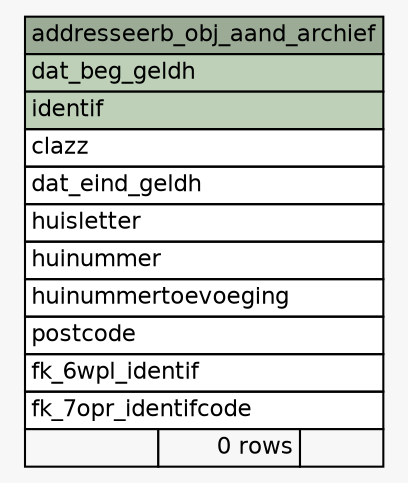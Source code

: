 // dot 2.38.0 on Linux 4.13.0-38-generic
// SchemaSpy rev Unknown
digraph "addresseerb_obj_aand_archief" {
  graph [
    rankdir="RL"
    bgcolor="#f7f7f7"
    nodesep="0.18"
    ranksep="0.46"
    fontname="Helvetica"
    fontsize="11"
  ];
  node [
    fontname="Helvetica"
    fontsize="11"
    shape="plaintext"
  ];
  edge [
    arrowsize="0.8"
  ];
  "addresseerb_obj_aand_archief" [
    label=<
    <TABLE BORDER="0" CELLBORDER="1" CELLSPACING="0" BGCOLOR="#ffffff">
      <TR><TD COLSPAN="3" BGCOLOR="#9bab96" ALIGN="CENTER">addresseerb_obj_aand_archief</TD></TR>
      <TR><TD PORT="dat_beg_geldh" COLSPAN="3" BGCOLOR="#bed1b8" ALIGN="LEFT">dat_beg_geldh</TD></TR>
      <TR><TD PORT="identif" COLSPAN="3" BGCOLOR="#bed1b8" ALIGN="LEFT">identif</TD></TR>
      <TR><TD PORT="clazz" COLSPAN="3" ALIGN="LEFT">clazz</TD></TR>
      <TR><TD PORT="dat_eind_geldh" COLSPAN="3" ALIGN="LEFT">dat_eind_geldh</TD></TR>
      <TR><TD PORT="huisletter" COLSPAN="3" ALIGN="LEFT">huisletter</TD></TR>
      <TR><TD PORT="huinummer" COLSPAN="3" ALIGN="LEFT">huinummer</TD></TR>
      <TR><TD PORT="huinummertoevoeging" COLSPAN="3" ALIGN="LEFT">huinummertoevoeging</TD></TR>
      <TR><TD PORT="postcode" COLSPAN="3" ALIGN="LEFT">postcode</TD></TR>
      <TR><TD PORT="fk_6wpl_identif" COLSPAN="3" ALIGN="LEFT">fk_6wpl_identif</TD></TR>
      <TR><TD PORT="fk_7opr_identifcode" COLSPAN="3" ALIGN="LEFT">fk_7opr_identifcode</TD></TR>
      <TR><TD ALIGN="LEFT" BGCOLOR="#f7f7f7">  </TD><TD ALIGN="RIGHT" BGCOLOR="#f7f7f7">0 rows</TD><TD ALIGN="RIGHT" BGCOLOR="#f7f7f7">  </TD></TR>
    </TABLE>>
    URL="tables/addresseerb_obj_aand_archief.html"
    tooltip="addresseerb_obj_aand_archief"
  ];
}
